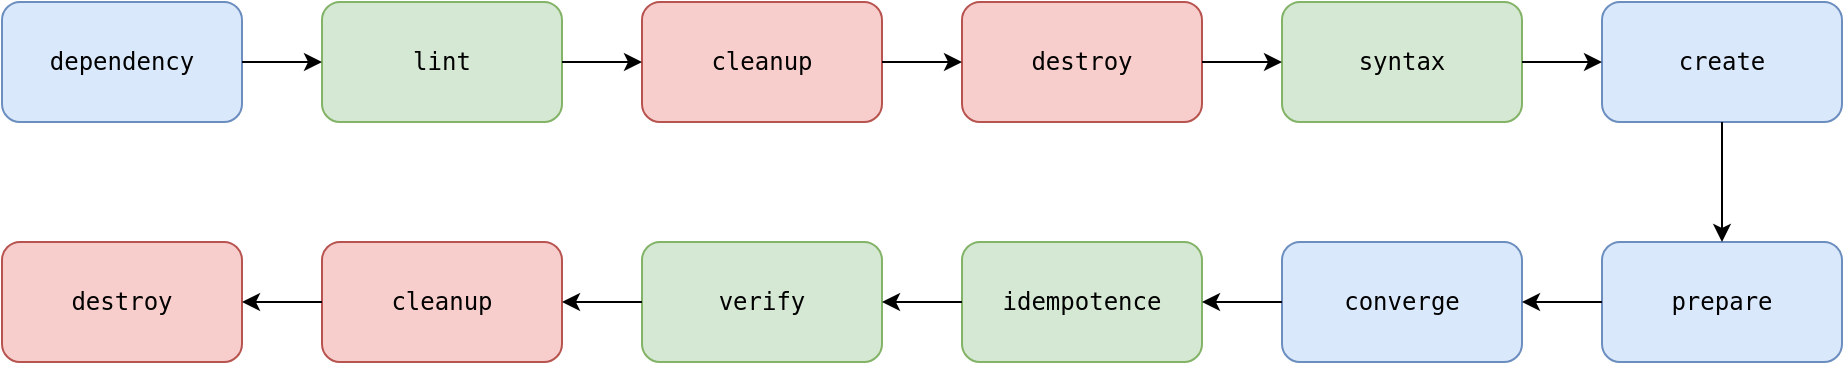 <mxfile version="13.1.3">
    <diagram id="6hGFLwfOUW9BJ-s0fimq" name="Page-1">
        <mxGraphModel dx="2096" dy="892" grid="1" gridSize="10" guides="1" tooltips="1" connect="1" arrows="1" fold="1" page="1" pageScale="1" pageWidth="1169" pageHeight="827" math="0" shadow="0" extFonts="Source Sans Pro^https://fonts.googleapis.com/css?family=Source+Sans+Pro">
            <root>
                <mxCell id="0"/>
                <mxCell id="1" parent="0"/>
                <mxCell id="27" value="" style="group" vertex="1" connectable="0" parent="1">
                    <mxGeometry x="120" y="220" width="920" height="180" as="geometry"/>
                </mxCell>
                <mxCell id="2" value="&lt;pre&gt;&lt;span class=&quot;l l-Scalar l-Scalar-Plain&quot;&gt;dependency&lt;/span&gt;&lt;/pre&gt;" style="rounded=1;whiteSpace=wrap;html=1;fillColor=#dae8fc;strokeColor=#6c8ebf;" vertex="1" parent="27">
                    <mxGeometry width="120" height="60" as="geometry"/>
                </mxCell>
                <mxCell id="3" value="&lt;pre&gt;&lt;span class=&quot;l l-Scalar l-Scalar-Plain&quot;&gt;lint&lt;/span&gt;&lt;/pre&gt;" style="rounded=1;whiteSpace=wrap;html=1;fillColor=#d5e8d4;strokeColor=#82b366;" vertex="1" parent="27">
                    <mxGeometry x="160" width="120" height="60" as="geometry"/>
                </mxCell>
                <mxCell id="4" value="&lt;pre&gt;&lt;span class=&quot;l l-Scalar l-Scalar-Plain&quot;&gt;cleanup&lt;/span&gt;&lt;/pre&gt;" style="rounded=1;whiteSpace=wrap;html=1;fillColor=#f8cecc;strokeColor=#b85450;" vertex="1" parent="27">
                    <mxGeometry x="320" width="120" height="60" as="geometry"/>
                </mxCell>
                <mxCell id="5" value="&lt;pre&gt;&lt;span class=&quot;l l-Scalar l-Scalar-Plain&quot;&gt;destroy&lt;/span&gt;&lt;/pre&gt;" style="rounded=1;whiteSpace=wrap;html=1;fillColor=#f8cecc;strokeColor=#b85450;" vertex="1" parent="27">
                    <mxGeometry x="480" width="120" height="60" as="geometry"/>
                </mxCell>
                <mxCell id="6" value="&lt;pre&gt;&lt;span class=&quot;l l-Scalar l-Scalar-Plain&quot;&gt;syntax&lt;/span&gt;&lt;/pre&gt;" style="rounded=1;whiteSpace=wrap;html=1;fillColor=#d5e8d4;strokeColor=#82b366;" vertex="1" parent="27">
                    <mxGeometry x="640" width="120" height="60" as="geometry"/>
                </mxCell>
                <mxCell id="7" value="&lt;pre&gt;&lt;span class=&quot;l l-Scalar l-Scalar-Plain&quot;&gt;create&lt;/span&gt;&lt;/pre&gt;" style="rounded=1;whiteSpace=wrap;html=1;fillColor=#dae8fc;strokeColor=#6c8ebf;" vertex="1" parent="27">
                    <mxGeometry x="800" width="120" height="60" as="geometry"/>
                </mxCell>
                <mxCell id="8" value="&lt;pre&gt;&lt;span class=&quot;l l-Scalar l-Scalar-Plain&quot;&gt;prepare&lt;/span&gt;&lt;/pre&gt;" style="rounded=1;whiteSpace=wrap;html=1;fillColor=#dae8fc;strokeColor=#6c8ebf;" vertex="1" parent="27">
                    <mxGeometry x="800" y="120" width="120" height="60" as="geometry"/>
                </mxCell>
                <mxCell id="9" value="&lt;pre&gt;&lt;span class=&quot;l l-Scalar l-Scalar-Plain&quot;&gt;converge&lt;/span&gt;&lt;/pre&gt;" style="rounded=1;whiteSpace=wrap;html=1;fillColor=#dae8fc;strokeColor=#6c8ebf;" vertex="1" parent="27">
                    <mxGeometry x="640" y="120" width="120" height="60" as="geometry"/>
                </mxCell>
                <mxCell id="10" value="&lt;pre&gt;&lt;span class=&quot;l l-Scalar l-Scalar-Plain&quot;&gt;idempotence&lt;/span&gt;&lt;/pre&gt;" style="rounded=1;whiteSpace=wrap;html=1;fillColor=#d5e8d4;strokeColor=#82b366;" vertex="1" parent="27">
                    <mxGeometry x="480" y="120" width="120" height="60" as="geometry"/>
                </mxCell>
                <mxCell id="11" value="&lt;pre&gt;&lt;span class=&quot;l l-Scalar l-Scalar-Plain&quot;&gt;verify&lt;/span&gt;&lt;/pre&gt;" style="rounded=1;whiteSpace=wrap;html=1;fillColor=#d5e8d4;strokeColor=#82b366;" vertex="1" parent="27">
                    <mxGeometry x="320" y="120" width="120" height="60" as="geometry"/>
                </mxCell>
                <mxCell id="12" value="&lt;pre&gt;&lt;span class=&quot;l l-Scalar l-Scalar-Plain&quot;&gt;cleanup&lt;/span&gt;&lt;/pre&gt;" style="rounded=1;whiteSpace=wrap;html=1;fillColor=#f8cecc;strokeColor=#b85450;" vertex="1" parent="27">
                    <mxGeometry x="160" y="120" width="120" height="60" as="geometry"/>
                </mxCell>
                <mxCell id="13" value="&lt;pre&gt;&lt;span class=&quot;l l-Scalar l-Scalar-Plain&quot;&gt;destroy&lt;/span&gt;&lt;/pre&gt;" style="rounded=1;whiteSpace=wrap;html=1;fillColor=#f8cecc;strokeColor=#b85450;" vertex="1" parent="27">
                    <mxGeometry y="120" width="120" height="60" as="geometry"/>
                </mxCell>
                <mxCell id="14" style="edgeStyle=orthogonalEdgeStyle;rounded=0;orthogonalLoop=1;jettySize=auto;html=1;" edge="1" parent="27" source="2" target="3">
                    <mxGeometry relative="1" as="geometry"/>
                </mxCell>
                <mxCell id="15" style="edgeStyle=orthogonalEdgeStyle;rounded=0;orthogonalLoop=1;jettySize=auto;html=1;entryX=0;entryY=0.5;entryDx=0;entryDy=0;" edge="1" parent="27" source="3" target="4">
                    <mxGeometry relative="1" as="geometry"/>
                </mxCell>
                <mxCell id="16" style="edgeStyle=orthogonalEdgeStyle;rounded=0;orthogonalLoop=1;jettySize=auto;html=1;entryX=0;entryY=0.5;entryDx=0;entryDy=0;" edge="1" parent="27" source="4" target="5">
                    <mxGeometry relative="1" as="geometry"/>
                </mxCell>
                <mxCell id="18" style="edgeStyle=orthogonalEdgeStyle;rounded=0;orthogonalLoop=1;jettySize=auto;html=1;entryX=0;entryY=0.5;entryDx=0;entryDy=0;" edge="1" parent="27" source="5" target="6">
                    <mxGeometry relative="1" as="geometry"/>
                </mxCell>
                <mxCell id="19" style="edgeStyle=orthogonalEdgeStyle;rounded=0;orthogonalLoop=1;jettySize=auto;html=1;entryX=0;entryY=0.5;entryDx=0;entryDy=0;" edge="1" parent="27" source="6" target="7">
                    <mxGeometry relative="1" as="geometry"/>
                </mxCell>
                <mxCell id="20" style="edgeStyle=orthogonalEdgeStyle;rounded=0;orthogonalLoop=1;jettySize=auto;html=1;entryX=0.5;entryY=0;entryDx=0;entryDy=0;" edge="1" parent="27" source="7" target="8">
                    <mxGeometry relative="1" as="geometry"/>
                </mxCell>
                <mxCell id="21" style="edgeStyle=orthogonalEdgeStyle;rounded=0;orthogonalLoop=1;jettySize=auto;html=1;entryX=1;entryY=0.5;entryDx=0;entryDy=0;" edge="1" parent="27" source="8" target="9">
                    <mxGeometry relative="1" as="geometry"/>
                </mxCell>
                <mxCell id="22" style="edgeStyle=orthogonalEdgeStyle;rounded=0;orthogonalLoop=1;jettySize=auto;html=1;entryX=1;entryY=0.5;entryDx=0;entryDy=0;" edge="1" parent="27" source="9" target="10">
                    <mxGeometry relative="1" as="geometry"/>
                </mxCell>
                <mxCell id="23" style="edgeStyle=orthogonalEdgeStyle;rounded=0;orthogonalLoop=1;jettySize=auto;html=1;entryX=1;entryY=0.5;entryDx=0;entryDy=0;" edge="1" parent="27" source="10" target="11">
                    <mxGeometry relative="1" as="geometry"/>
                </mxCell>
                <mxCell id="24" style="edgeStyle=orthogonalEdgeStyle;rounded=0;orthogonalLoop=1;jettySize=auto;html=1;entryX=1;entryY=0.5;entryDx=0;entryDy=0;" edge="1" parent="27" source="11" target="12">
                    <mxGeometry relative="1" as="geometry"/>
                </mxCell>
                <mxCell id="25" style="edgeStyle=orthogonalEdgeStyle;rounded=0;orthogonalLoop=1;jettySize=auto;html=1;entryX=1;entryY=0.5;entryDx=0;entryDy=0;" edge="1" parent="27" source="12" target="13">
                    <mxGeometry relative="1" as="geometry"/>
                </mxCell>
            </root>
        </mxGraphModel>
    </diagram>
</mxfile>